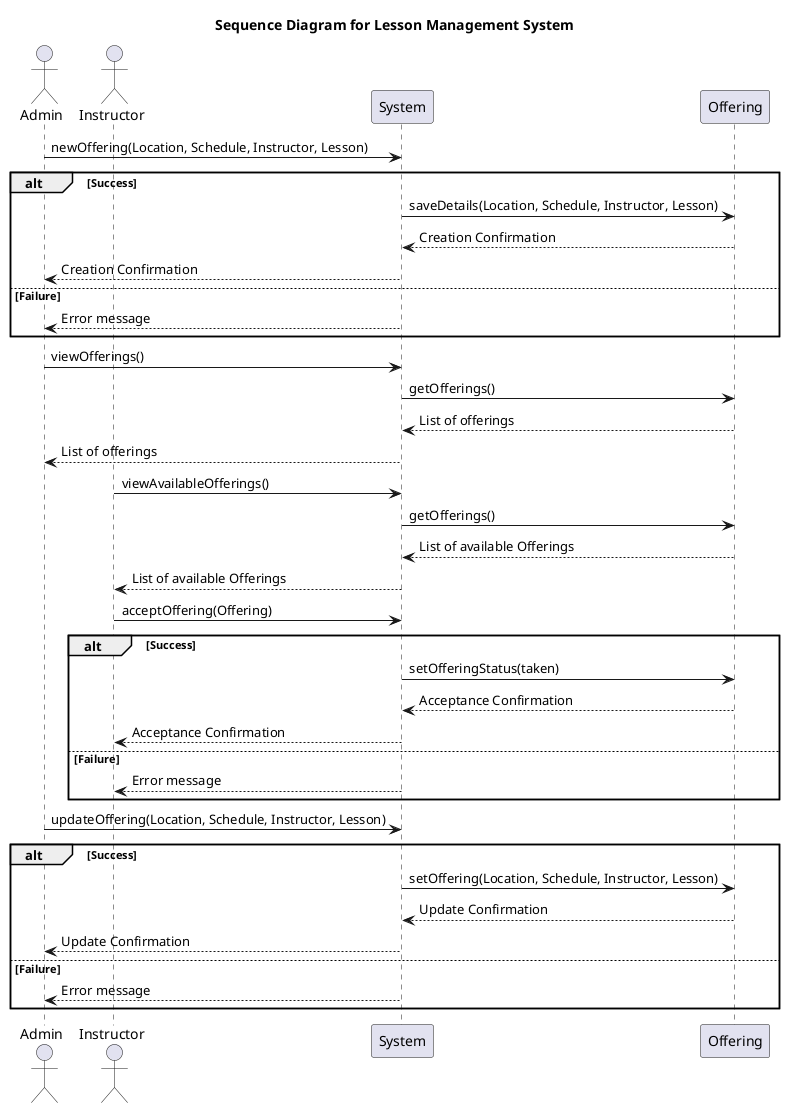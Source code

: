 @startuml
title Sequence Diagram for Lesson Management System

actor Admin
actor Instructor
participant System
participant Offering

Admin -> System: newOffering(Location, Schedule, Instructor, Lesson)
alt Success
    System -> Offering: saveDetails(Location, Schedule, Instructor, Lesson)
    Offering --> System: Creation Confirmation
    System --> Admin: Creation Confirmation
else Failure
    System --> Admin: Error message
end

Admin -> System: viewOfferings()
System -> Offering: getOfferings()
Offering --> System: List of offerings
System --> Admin: List of offerings

Instructor -> System: viewAvailableOfferings()
System -> Offering: getOfferings()
Offering --> System: List of available Offerings
System --> Instructor: List of available Offerings

Instructor -> System: acceptOffering(Offering)
alt Success
    System -> Offering: setOfferingStatus(taken)
    Offering --> System: Acceptance Confirmation
    System --> Instructor: Acceptance Confirmation
else Failure
    System --> Instructor: Error message
end

Admin -> System: updateOffering(Location, Schedule, Instructor, Lesson)
alt Success
    System -> Offering: setOffering(Location, Schedule, Instructor, Lesson)
    Offering --> System: Update Confirmation
    System --> Admin: Update Confirmation
else Failure
    System --> Admin: Error message
end

@enduml
